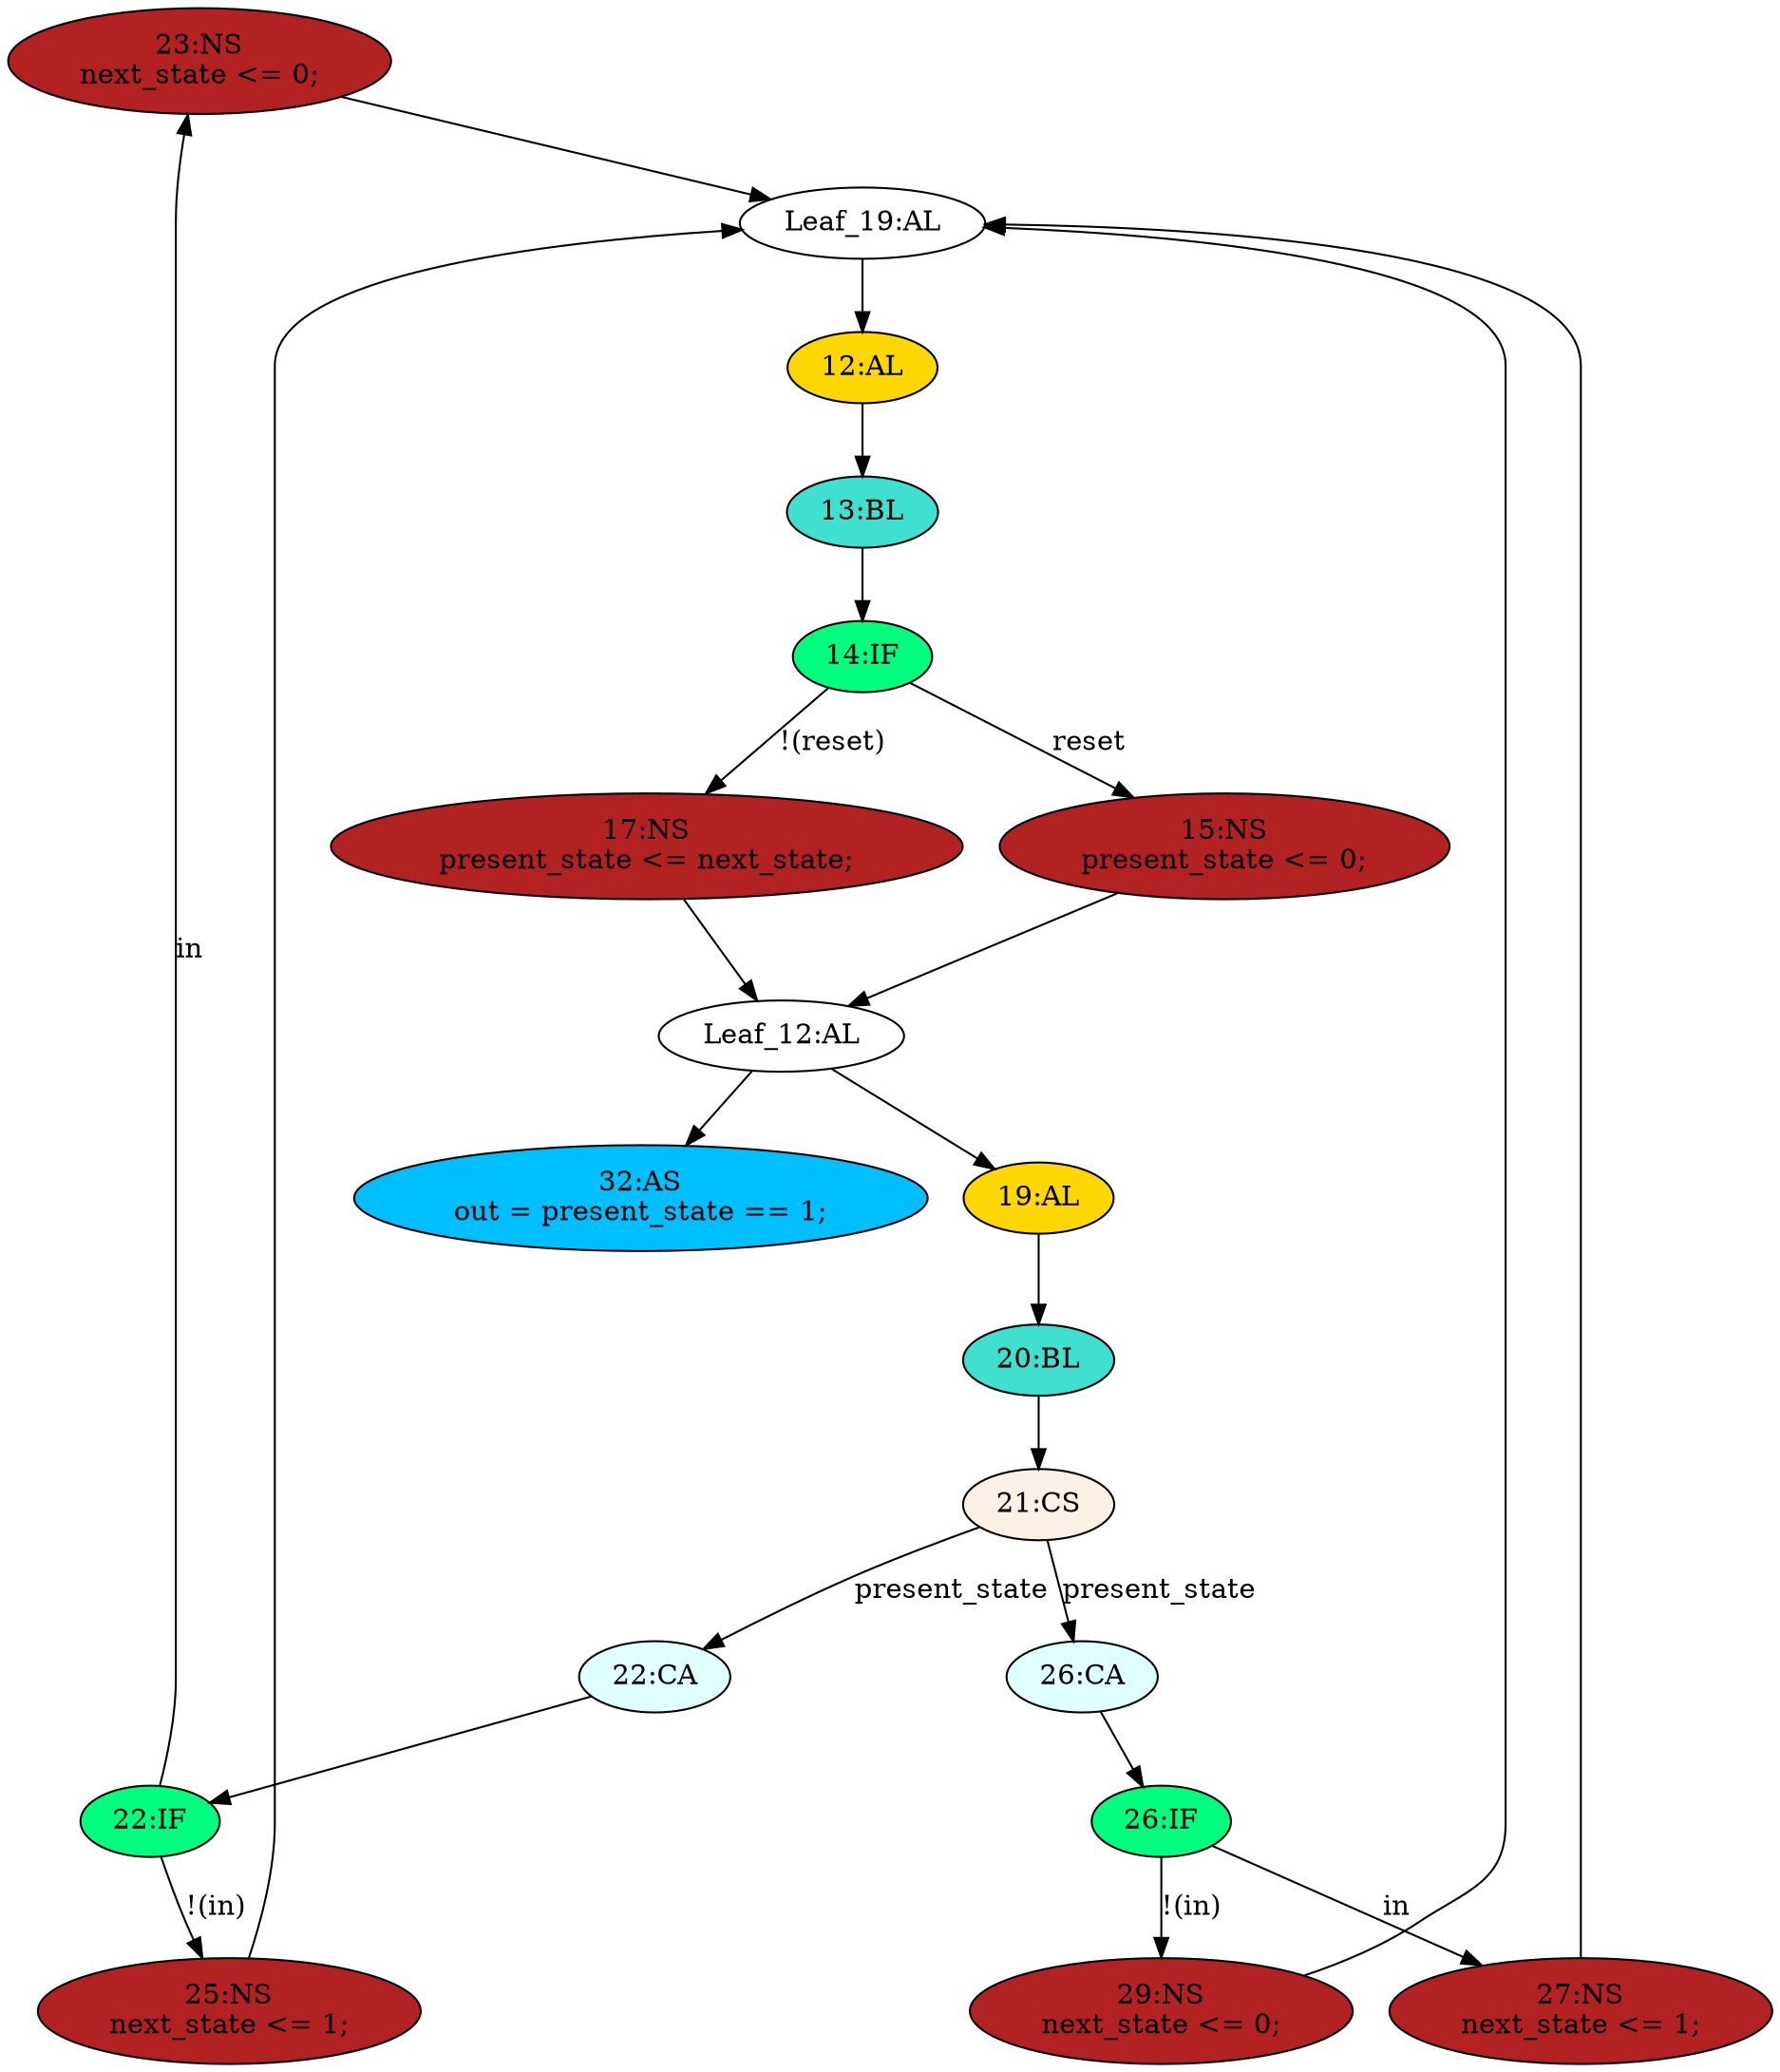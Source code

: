 strict digraph "compose( ,  )" {
	node [label="\N"];
	"23:NS"	[ast="<pyverilog.vparser.ast.NonblockingSubstitution object at 0x7f5f34aa6150>",
		fillcolor=firebrick,
		label="23:NS
next_state <= 0;",
		statements="[<pyverilog.vparser.ast.NonblockingSubstitution object at 0x7f5f34aa6150>]",
		style=filled,
		typ=NonblockingSubstitution];
	"Leaf_19:AL"	[def_var="['next_state']",
		label="Leaf_19:AL"];
	"23:NS" -> "Leaf_19:AL"	[cond="[]",
		lineno=None];
	"20:BL"	[ast="<pyverilog.vparser.ast.Block object at 0x7f5f34ab1050>",
		fillcolor=turquoise,
		label="20:BL",
		statements="[]",
		style=filled,
		typ=Block];
	"21:CS"	[ast="<pyverilog.vparser.ast.CaseStatement object at 0x7f5f34aa6650>",
		fillcolor=linen,
		label="21:CS",
		statements="[]",
		style=filled,
		typ=CaseStatement];
	"20:BL" -> "21:CS"	[cond="[]",
		lineno=None];
	"29:NS"	[ast="<pyverilog.vparser.ast.NonblockingSubstitution object at 0x7f5f34ac6150>",
		fillcolor=firebrick,
		label="29:NS
next_state <= 0;",
		statements="[<pyverilog.vparser.ast.NonblockingSubstitution object at 0x7f5f34ac6150>]",
		style=filled,
		typ=NonblockingSubstitution];
	"29:NS" -> "Leaf_19:AL"	[cond="[]",
		lineno=None];
	"25:NS"	[ast="<pyverilog.vparser.ast.NonblockingSubstitution object at 0x7f5f34aa6290>",
		fillcolor=firebrick,
		label="25:NS
next_state <= 1;",
		statements="[<pyverilog.vparser.ast.NonblockingSubstitution object at 0x7f5f34aa6290>]",
		style=filled,
		typ=NonblockingSubstitution];
	"25:NS" -> "Leaf_19:AL"	[cond="[]",
		lineno=None];
	"12:AL"	[ast="<pyverilog.vparser.ast.Always object at 0x7f5f34a56810>",
		clk_sens=True,
		fillcolor=gold,
		label="12:AL",
		sens="['clk']",
		statements="[]",
		style=filled,
		typ=Always,
		use_var="['reset', 'next_state']"];
	"Leaf_19:AL" -> "12:AL";
	"32:AS"	[ast="<pyverilog.vparser.ast.Assign object at 0x7f5f363a8ad0>",
		def_var="['out']",
		fillcolor=deepskyblue,
		label="32:AS
out = present_state == 1;",
		statements="[]",
		style=filled,
		typ=Assign,
		use_var="['present_state']"];
	"22:CA"	[ast="<pyverilog.vparser.ast.Case object at 0x7f5f34abd6d0>",
		fillcolor=lightcyan,
		label="22:CA",
		statements="[]",
		style=filled,
		typ=Case];
	"22:IF"	[ast="<pyverilog.vparser.ast.IfStatement object at 0x7f5f34aa6ad0>",
		fillcolor=springgreen,
		label="22:IF",
		statements="[]",
		style=filled,
		typ=IfStatement];
	"22:CA" -> "22:IF"	[cond="[]",
		lineno=None];
	"15:NS"	[ast="<pyverilog.vparser.ast.NonblockingSubstitution object at 0x7f5f34aa3e10>",
		fillcolor=firebrick,
		label="15:NS
present_state <= 0;",
		statements="[<pyverilog.vparser.ast.NonblockingSubstitution object at 0x7f5f34aa3e10>]",
		style=filled,
		typ=NonblockingSubstitution];
	"Leaf_12:AL"	[def_var="['present_state']",
		label="Leaf_12:AL"];
	"15:NS" -> "Leaf_12:AL"	[cond="[]",
		lineno=None];
	"26:IF"	[ast="<pyverilog.vparser.ast.IfStatement object at 0x7f5f34b2a1d0>",
		fillcolor=springgreen,
		label="26:IF",
		statements="[]",
		style=filled,
		typ=IfStatement];
	"26:IF" -> "29:NS"	[cond="['in']",
		label="!(in)",
		lineno=26];
	"27:NS"	[ast="<pyverilog.vparser.ast.NonblockingSubstitution object at 0x7f5f34b2a250>",
		fillcolor=firebrick,
		label="27:NS
next_state <= 1;",
		statements="[<pyverilog.vparser.ast.NonblockingSubstitution object at 0x7f5f34b2a250>]",
		style=filled,
		typ=NonblockingSubstitution];
	"26:IF" -> "27:NS"	[cond="['in']",
		label=in,
		lineno=26];
	"13:BL"	[ast="<pyverilog.vparser.ast.Block object at 0x7f5f34a56bd0>",
		fillcolor=turquoise,
		label="13:BL",
		statements="[]",
		style=filled,
		typ=Block];
	"12:AL" -> "13:BL"	[cond="[]",
		lineno=None];
	"27:NS" -> "Leaf_19:AL"	[cond="[]",
		lineno=None];
	"21:CS" -> "22:CA"	[cond="['present_state']",
		label=present_state,
		lineno=21];
	"26:CA"	[ast="<pyverilog.vparser.ast.Case object at 0x7f5f34aa6f50>",
		fillcolor=lightcyan,
		label="26:CA",
		statements="[]",
		style=filled,
		typ=Case];
	"21:CS" -> "26:CA"	[cond="['present_state']",
		label=present_state,
		lineno=21];
	"Leaf_12:AL" -> "32:AS";
	"19:AL"	[ast="<pyverilog.vparser.ast.Always object at 0x7f5f389c5d10>",
		clk_sens=False,
		fillcolor=gold,
		label="19:AL",
		sens="['in', 'present_state']",
		statements="[]",
		style=filled,
		typ=Always,
		use_var="['present_state', 'in']"];
	"Leaf_12:AL" -> "19:AL";
	"22:IF" -> "23:NS"	[cond="['in']",
		label=in,
		lineno=22];
	"22:IF" -> "25:NS"	[cond="['in']",
		label="!(in)",
		lineno=22];
	"26:CA" -> "26:IF"	[cond="[]",
		lineno=None];
	"14:IF"	[ast="<pyverilog.vparser.ast.IfStatement object at 0x7f5f34aa3890>",
		fillcolor=springgreen,
		label="14:IF",
		statements="[]",
		style=filled,
		typ=IfStatement];
	"13:BL" -> "14:IF"	[cond="[]",
		lineno=None];
	"19:AL" -> "20:BL"	[cond="[]",
		lineno=None];
	"14:IF" -> "15:NS"	[cond="['reset']",
		label=reset,
		lineno=14];
	"17:NS"	[ast="<pyverilog.vparser.ast.NonblockingSubstitution object at 0x7f5f34a4e550>",
		fillcolor=firebrick,
		label="17:NS
present_state <= next_state;",
		statements="[<pyverilog.vparser.ast.NonblockingSubstitution object at 0x7f5f34a4e550>]",
		style=filled,
		typ=NonblockingSubstitution];
	"14:IF" -> "17:NS"	[cond="['reset']",
		label="!(reset)",
		lineno=14];
	"17:NS" -> "Leaf_12:AL"	[cond="[]",
		lineno=None];
}
